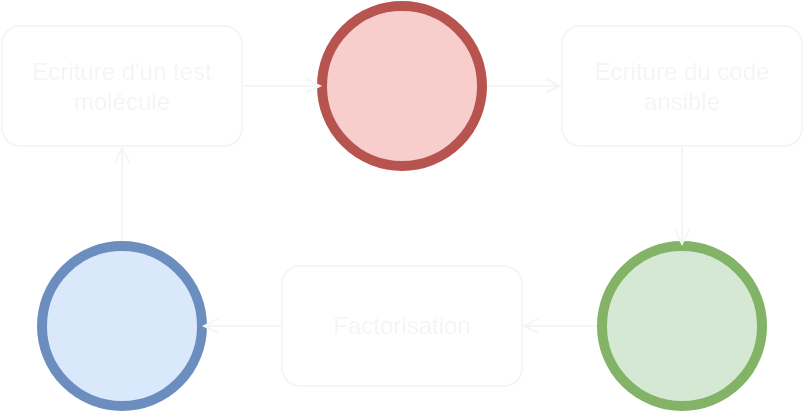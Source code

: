 <mxfile version="13.0.3" type="device"><diagram id="hXq-hxjTlsy51Joc5B8e" name="Page-1"><mxGraphModel dx="569" dy="340" grid="1" gridSize="10" guides="1" tooltips="1" connect="1" arrows="1" fold="1" page="1" pageScale="1" pageWidth="827" pageHeight="1169" math="0" shadow="0"><root><mxCell id="0"/><mxCell id="1" parent="0"/><mxCell id="UxdCHpBD3iRy9Mwr8K_M-8" style="edgeStyle=orthogonalEdgeStyle;curved=1;rounded=0;orthogonalLoop=1;jettySize=auto;html=1;entryX=0.5;entryY=1;entryDx=0;entryDy=0;endArrow=open;endFill=0;strokeColor=#F5F5F5;fontColor=#F5F5F5;" edge="1" parent="1" source="UxdCHpBD3iRy9Mwr8K_M-1" target="UxdCHpBD3iRy9Mwr8K_M-5"><mxGeometry relative="1" as="geometry"/></mxCell><mxCell id="UxdCHpBD3iRy9Mwr8K_M-1" value="" style="ellipse;whiteSpace=wrap;html=1;aspect=fixed;fillColor=#dae8fc;strokeColor=#6c8ebf;strokeWidth=5;" vertex="1" parent="1"><mxGeometry x="200" y="200" width="80" height="80" as="geometry"/></mxCell><mxCell id="UxdCHpBD3iRy9Mwr8K_M-10" style="edgeStyle=orthogonalEdgeStyle;curved=1;rounded=0;orthogonalLoop=1;jettySize=auto;html=1;entryX=0;entryY=0.5;entryDx=0;entryDy=0;endArrow=open;endFill=0;strokeColor=#F5F5F5;fontColor=#F5F5F5;" edge="1" parent="1" source="UxdCHpBD3iRy9Mwr8K_M-2" target="UxdCHpBD3iRy9Mwr8K_M-6"><mxGeometry relative="1" as="geometry"/></mxCell><mxCell id="UxdCHpBD3iRy9Mwr8K_M-2" value="" style="ellipse;whiteSpace=wrap;html=1;aspect=fixed;fillColor=#f8cecc;strokeColor=#b85450;strokeWidth=5;" vertex="1" parent="1"><mxGeometry x="340" y="80" width="80" height="80" as="geometry"/></mxCell><mxCell id="UxdCHpBD3iRy9Mwr8K_M-13" style="edgeStyle=orthogonalEdgeStyle;curved=1;rounded=0;orthogonalLoop=1;jettySize=auto;html=1;entryX=1;entryY=0.5;entryDx=0;entryDy=0;endArrow=open;endFill=0;strokeColor=#F5F5F5;fontColor=#F5F5F5;" edge="1" parent="1" source="UxdCHpBD3iRy9Mwr8K_M-3" target="UxdCHpBD3iRy9Mwr8K_M-4"><mxGeometry relative="1" as="geometry"/></mxCell><mxCell id="UxdCHpBD3iRy9Mwr8K_M-3" value="" style="ellipse;whiteSpace=wrap;html=1;aspect=fixed;fillColor=#d5e8d4;strokeColor=#82b366;strokeWidth=5;" vertex="1" parent="1"><mxGeometry x="480" y="200" width="80" height="80" as="geometry"/></mxCell><mxCell id="UxdCHpBD3iRy9Mwr8K_M-14" style="edgeStyle=orthogonalEdgeStyle;curved=1;rounded=0;orthogonalLoop=1;jettySize=auto;html=1;entryX=1;entryY=0.5;entryDx=0;entryDy=0;endArrow=open;endFill=0;strokeColor=#F5F5F5;fontColor=#F5F5F5;" edge="1" parent="1" source="UxdCHpBD3iRy9Mwr8K_M-4" target="UxdCHpBD3iRy9Mwr8K_M-1"><mxGeometry relative="1" as="geometry"/></mxCell><mxCell id="UxdCHpBD3iRy9Mwr8K_M-4" value="Factorisation" style="rounded=1;whiteSpace=wrap;html=1;fillColor=none;strokeColor=#F5F5F5;fontColor=#F5F5F5;" vertex="1" parent="1"><mxGeometry x="320" y="210" width="120" height="60" as="geometry"/></mxCell><mxCell id="UxdCHpBD3iRy9Mwr8K_M-11" style="edgeStyle=orthogonalEdgeStyle;curved=1;rounded=0;orthogonalLoop=1;jettySize=auto;html=1;entryX=0;entryY=0.5;entryDx=0;entryDy=0;exitX=1;exitY=0.5;exitDx=0;exitDy=0;endArrow=open;endFill=0;strokeColor=#F5F5F5;fontColor=#F5F5F5;" edge="1" parent="1" source="UxdCHpBD3iRy9Mwr8K_M-5" target="UxdCHpBD3iRy9Mwr8K_M-2"><mxGeometry relative="1" as="geometry"/></mxCell><mxCell id="UxdCHpBD3iRy9Mwr8K_M-5" value="Ecriture d'un test&lt;br&gt;molécule" style="rounded=1;whiteSpace=wrap;html=1;fillColor=none;strokeColor=#F5F5F5;fontColor=#F5F5F5;" vertex="1" parent="1"><mxGeometry x="180" y="90" width="120" height="60" as="geometry"/></mxCell><mxCell id="UxdCHpBD3iRy9Mwr8K_M-12" style="edgeStyle=orthogonalEdgeStyle;curved=1;rounded=0;orthogonalLoop=1;jettySize=auto;html=1;entryX=0.5;entryY=0;entryDx=0;entryDy=0;endArrow=open;endFill=0;strokeColor=#F5F5F5;fontColor=#F5F5F5;" edge="1" parent="1" source="UxdCHpBD3iRy9Mwr8K_M-6" target="UxdCHpBD3iRy9Mwr8K_M-3"><mxGeometry relative="1" as="geometry"/></mxCell><mxCell id="UxdCHpBD3iRy9Mwr8K_M-6" value="Ecriture du code&lt;br&gt;ansible" style="rounded=1;whiteSpace=wrap;html=1;fillColor=none;strokeColor=#F5F5F5;fontColor=#F5F5F5;" vertex="1" parent="1"><mxGeometry x="460" y="90" width="120" height="60" as="geometry"/></mxCell></root></mxGraphModel></diagram></mxfile>